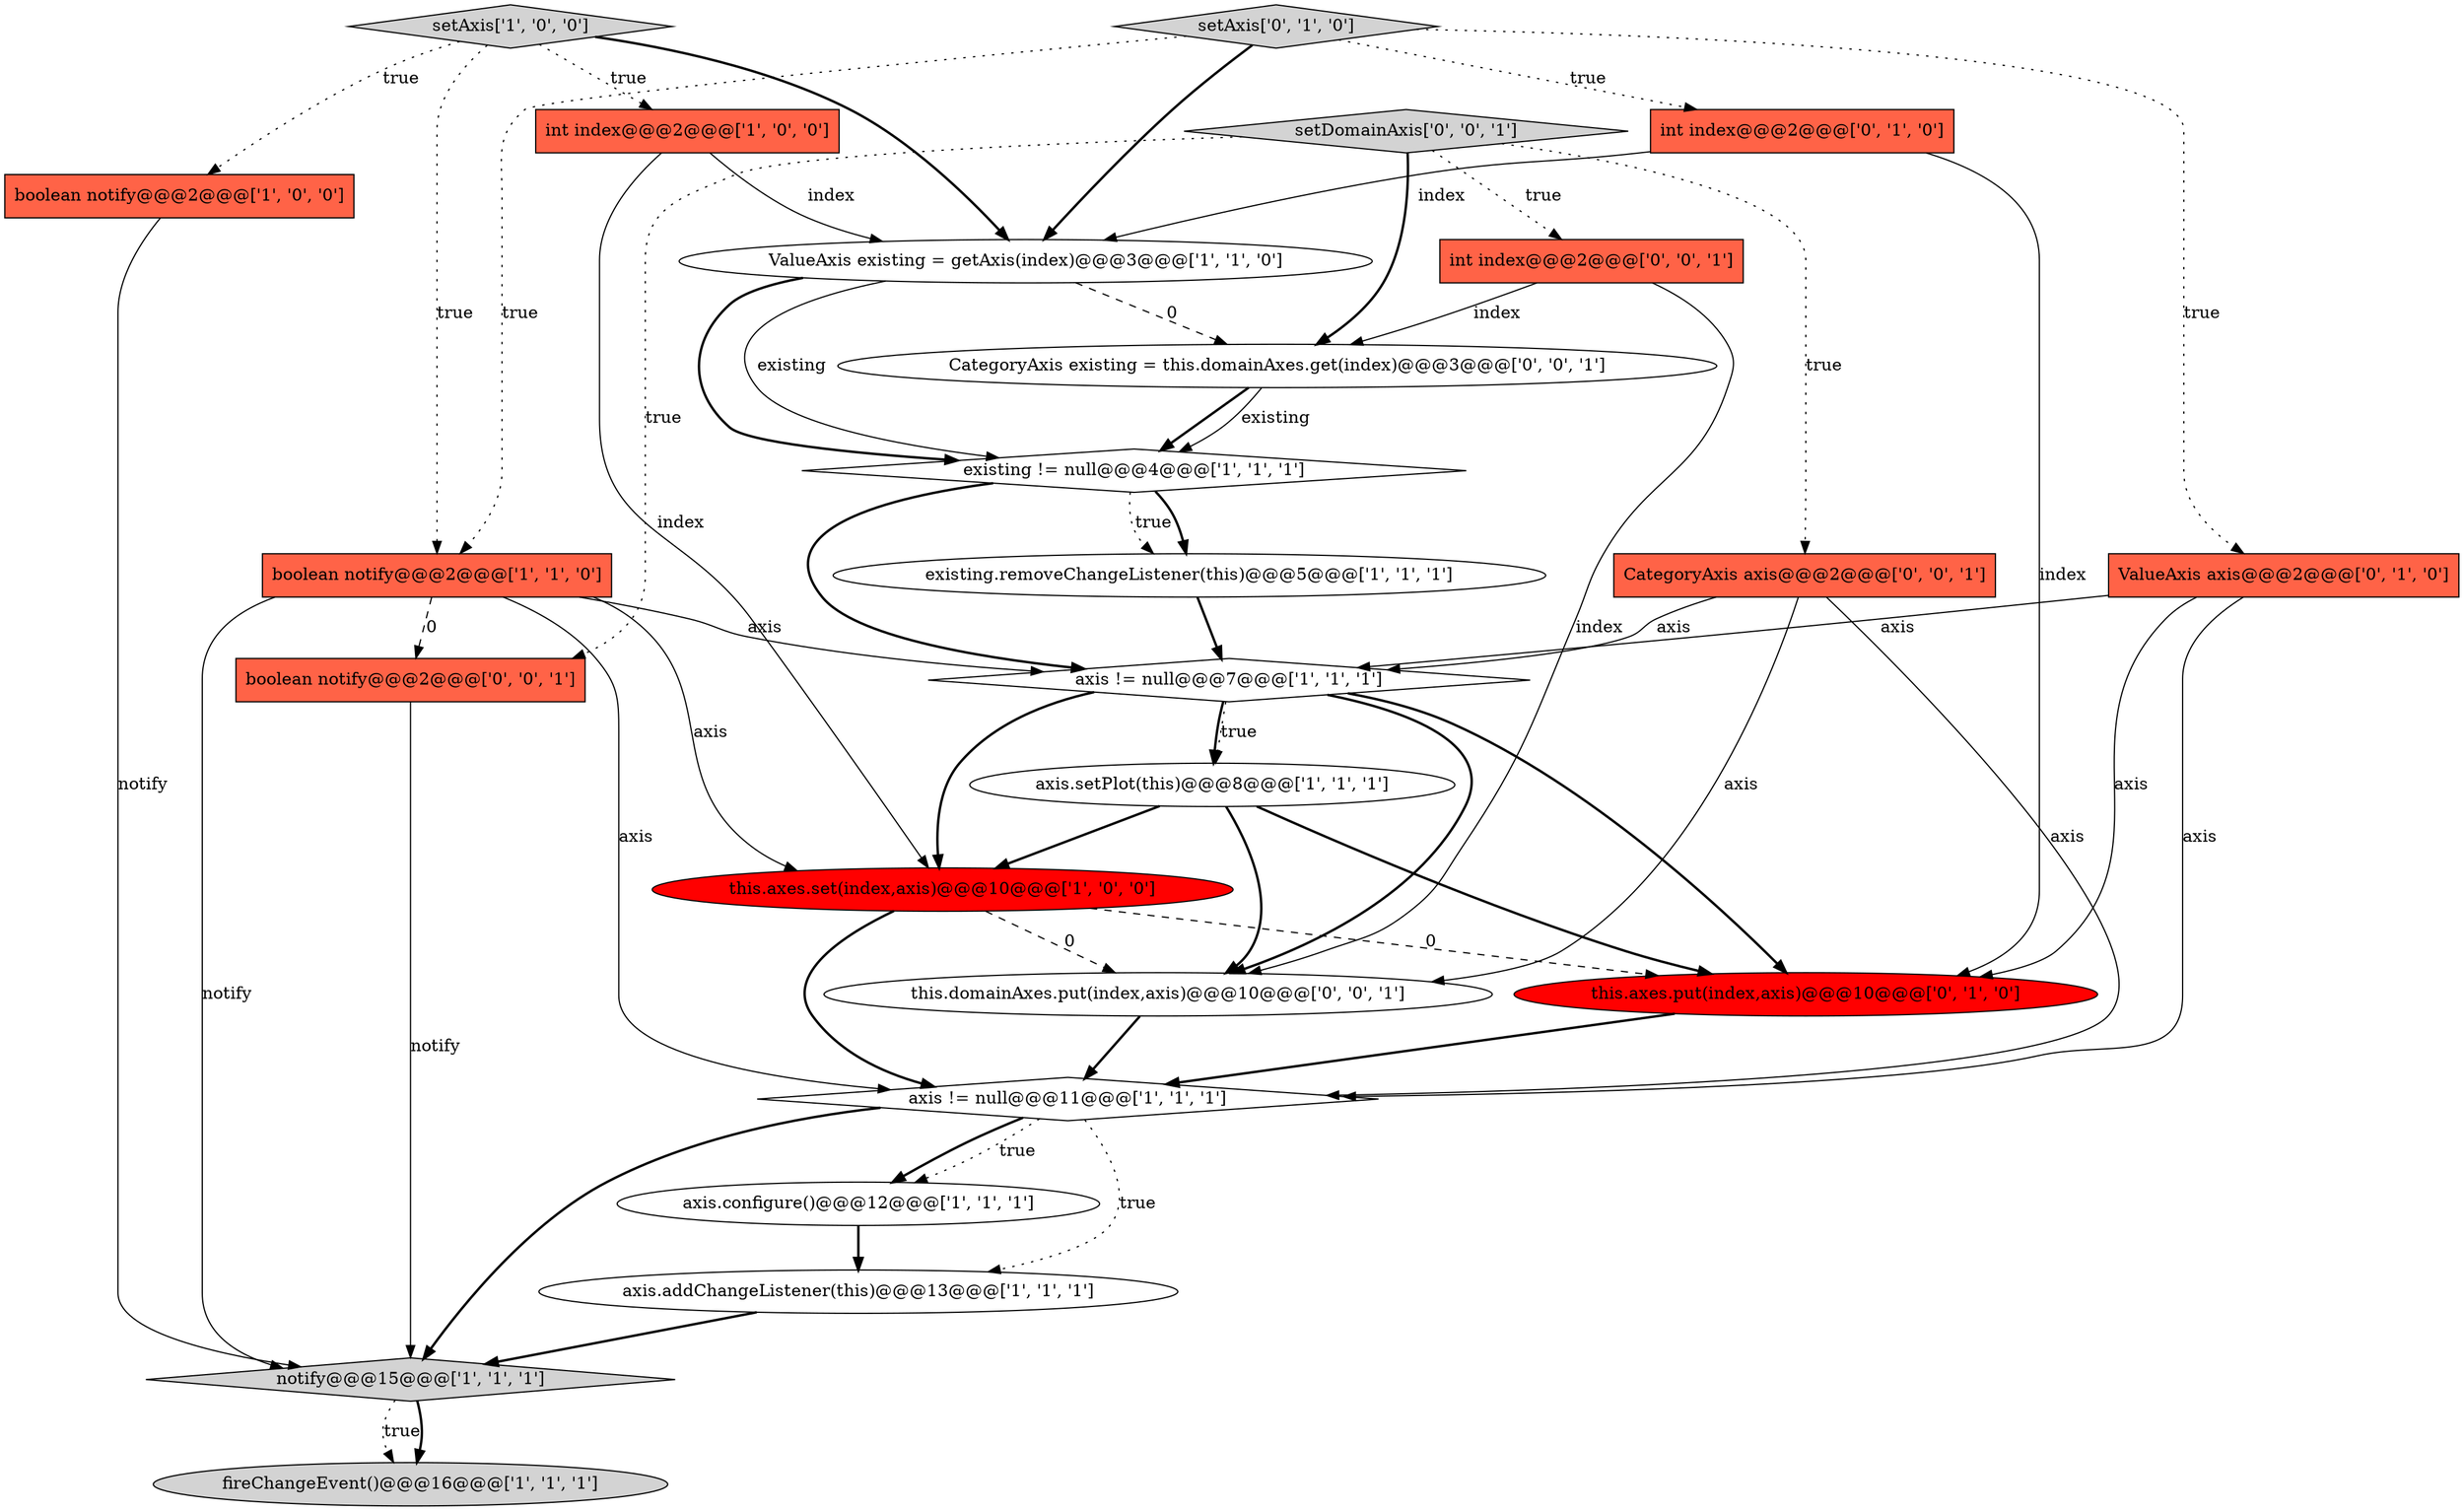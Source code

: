 digraph {
21 [style = filled, label = "int index@@@2@@@['0', '0', '1']", fillcolor = tomato, shape = box image = "AAA0AAABBB3BBB"];
13 [style = filled, label = "existing.removeChangeListener(this)@@@5@@@['1', '1', '1']", fillcolor = white, shape = ellipse image = "AAA0AAABBB1BBB"];
3 [style = filled, label = "axis != null@@@11@@@['1', '1', '1']", fillcolor = white, shape = diamond image = "AAA0AAABBB1BBB"];
0 [style = filled, label = "axis.addChangeListener(this)@@@13@@@['1', '1', '1']", fillcolor = white, shape = ellipse image = "AAA0AAABBB1BBB"];
17 [style = filled, label = "setAxis['0', '1', '0']", fillcolor = lightgray, shape = diamond image = "AAA0AAABBB2BBB"];
11 [style = filled, label = "existing != null@@@4@@@['1', '1', '1']", fillcolor = white, shape = diamond image = "AAA0AAABBB1BBB"];
19 [style = filled, label = "CategoryAxis existing = this.domainAxes.get(index)@@@3@@@['0', '0', '1']", fillcolor = white, shape = ellipse image = "AAA0AAABBB3BBB"];
12 [style = filled, label = "axis.configure()@@@12@@@['1', '1', '1']", fillcolor = white, shape = ellipse image = "AAA0AAABBB1BBB"];
24 [style = filled, label = "setDomainAxis['0', '0', '1']", fillcolor = lightgray, shape = diamond image = "AAA0AAABBB3BBB"];
8 [style = filled, label = "setAxis['1', '0', '0']", fillcolor = lightgray, shape = diamond image = "AAA0AAABBB1BBB"];
22 [style = filled, label = "boolean notify@@@2@@@['0', '0', '1']", fillcolor = tomato, shape = box image = "AAA0AAABBB3BBB"];
15 [style = filled, label = "int index@@@2@@@['0', '1', '0']", fillcolor = tomato, shape = box image = "AAA0AAABBB2BBB"];
1 [style = filled, label = "int index@@@2@@@['1', '0', '0']", fillcolor = tomato, shape = box image = "AAA0AAABBB1BBB"];
9 [style = filled, label = "axis != null@@@7@@@['1', '1', '1']", fillcolor = white, shape = diamond image = "AAA0AAABBB1BBB"];
5 [style = filled, label = "axis.setPlot(this)@@@8@@@['1', '1', '1']", fillcolor = white, shape = ellipse image = "AAA0AAABBB1BBB"];
6 [style = filled, label = "boolean notify@@@2@@@['1', '1', '0']", fillcolor = tomato, shape = box image = "AAA0AAABBB1BBB"];
16 [style = filled, label = "ValueAxis axis@@@2@@@['0', '1', '0']", fillcolor = tomato, shape = box image = "AAA0AAABBB2BBB"];
18 [style = filled, label = "this.axes.put(index,axis)@@@10@@@['0', '1', '0']", fillcolor = red, shape = ellipse image = "AAA1AAABBB2BBB"];
23 [style = filled, label = "this.domainAxes.put(index,axis)@@@10@@@['0', '0', '1']", fillcolor = white, shape = ellipse image = "AAA0AAABBB3BBB"];
7 [style = filled, label = "fireChangeEvent()@@@16@@@['1', '1', '1']", fillcolor = lightgray, shape = ellipse image = "AAA0AAABBB1BBB"];
4 [style = filled, label = "notify@@@15@@@['1', '1', '1']", fillcolor = lightgray, shape = diamond image = "AAA0AAABBB1BBB"];
14 [style = filled, label = "ValueAxis existing = getAxis(index)@@@3@@@['1', '1', '0']", fillcolor = white, shape = ellipse image = "AAA0AAABBB1BBB"];
2 [style = filled, label = "boolean notify@@@2@@@['1', '0', '0']", fillcolor = tomato, shape = box image = "AAA0AAABBB1BBB"];
10 [style = filled, label = "this.axes.set(index,axis)@@@10@@@['1', '0', '0']", fillcolor = red, shape = ellipse image = "AAA1AAABBB1BBB"];
20 [style = filled, label = "CategoryAxis axis@@@2@@@['0', '0', '1']", fillcolor = tomato, shape = box image = "AAA0AAABBB3BBB"];
5->10 [style = bold, label=""];
18->3 [style = bold, label=""];
24->19 [style = bold, label=""];
5->23 [style = bold, label=""];
17->6 [style = dotted, label="true"];
16->18 [style = solid, label="axis"];
8->2 [style = dotted, label="true"];
1->10 [style = solid, label="index"];
8->14 [style = bold, label=""];
4->7 [style = dotted, label="true"];
10->3 [style = bold, label=""];
16->3 [style = solid, label="axis"];
19->11 [style = bold, label=""];
23->3 [style = bold, label=""];
5->18 [style = bold, label=""];
11->13 [style = dotted, label="true"];
9->10 [style = bold, label=""];
3->12 [style = bold, label=""];
20->9 [style = solid, label="axis"];
11->9 [style = bold, label=""];
19->11 [style = solid, label="existing"];
12->0 [style = bold, label=""];
6->3 [style = solid, label="axis"];
3->4 [style = bold, label=""];
21->23 [style = solid, label="index"];
4->7 [style = bold, label=""];
6->22 [style = dashed, label="0"];
15->18 [style = solid, label="index"];
20->3 [style = solid, label="axis"];
17->16 [style = dotted, label="true"];
9->23 [style = bold, label=""];
8->1 [style = dotted, label="true"];
21->19 [style = solid, label="index"];
6->9 [style = solid, label="axis"];
9->18 [style = bold, label=""];
16->9 [style = solid, label="axis"];
8->6 [style = dotted, label="true"];
17->15 [style = dotted, label="true"];
2->4 [style = solid, label="notify"];
0->4 [style = bold, label=""];
17->14 [style = bold, label=""];
3->12 [style = dotted, label="true"];
24->22 [style = dotted, label="true"];
6->4 [style = solid, label="notify"];
11->13 [style = bold, label=""];
24->20 [style = dotted, label="true"];
6->10 [style = solid, label="axis"];
3->0 [style = dotted, label="true"];
9->5 [style = bold, label=""];
22->4 [style = solid, label="notify"];
14->19 [style = dashed, label="0"];
13->9 [style = bold, label=""];
20->23 [style = solid, label="axis"];
15->14 [style = solid, label="index"];
24->21 [style = dotted, label="true"];
14->11 [style = bold, label=""];
1->14 [style = solid, label="index"];
10->23 [style = dashed, label="0"];
10->18 [style = dashed, label="0"];
14->11 [style = solid, label="existing"];
9->5 [style = dotted, label="true"];
}
